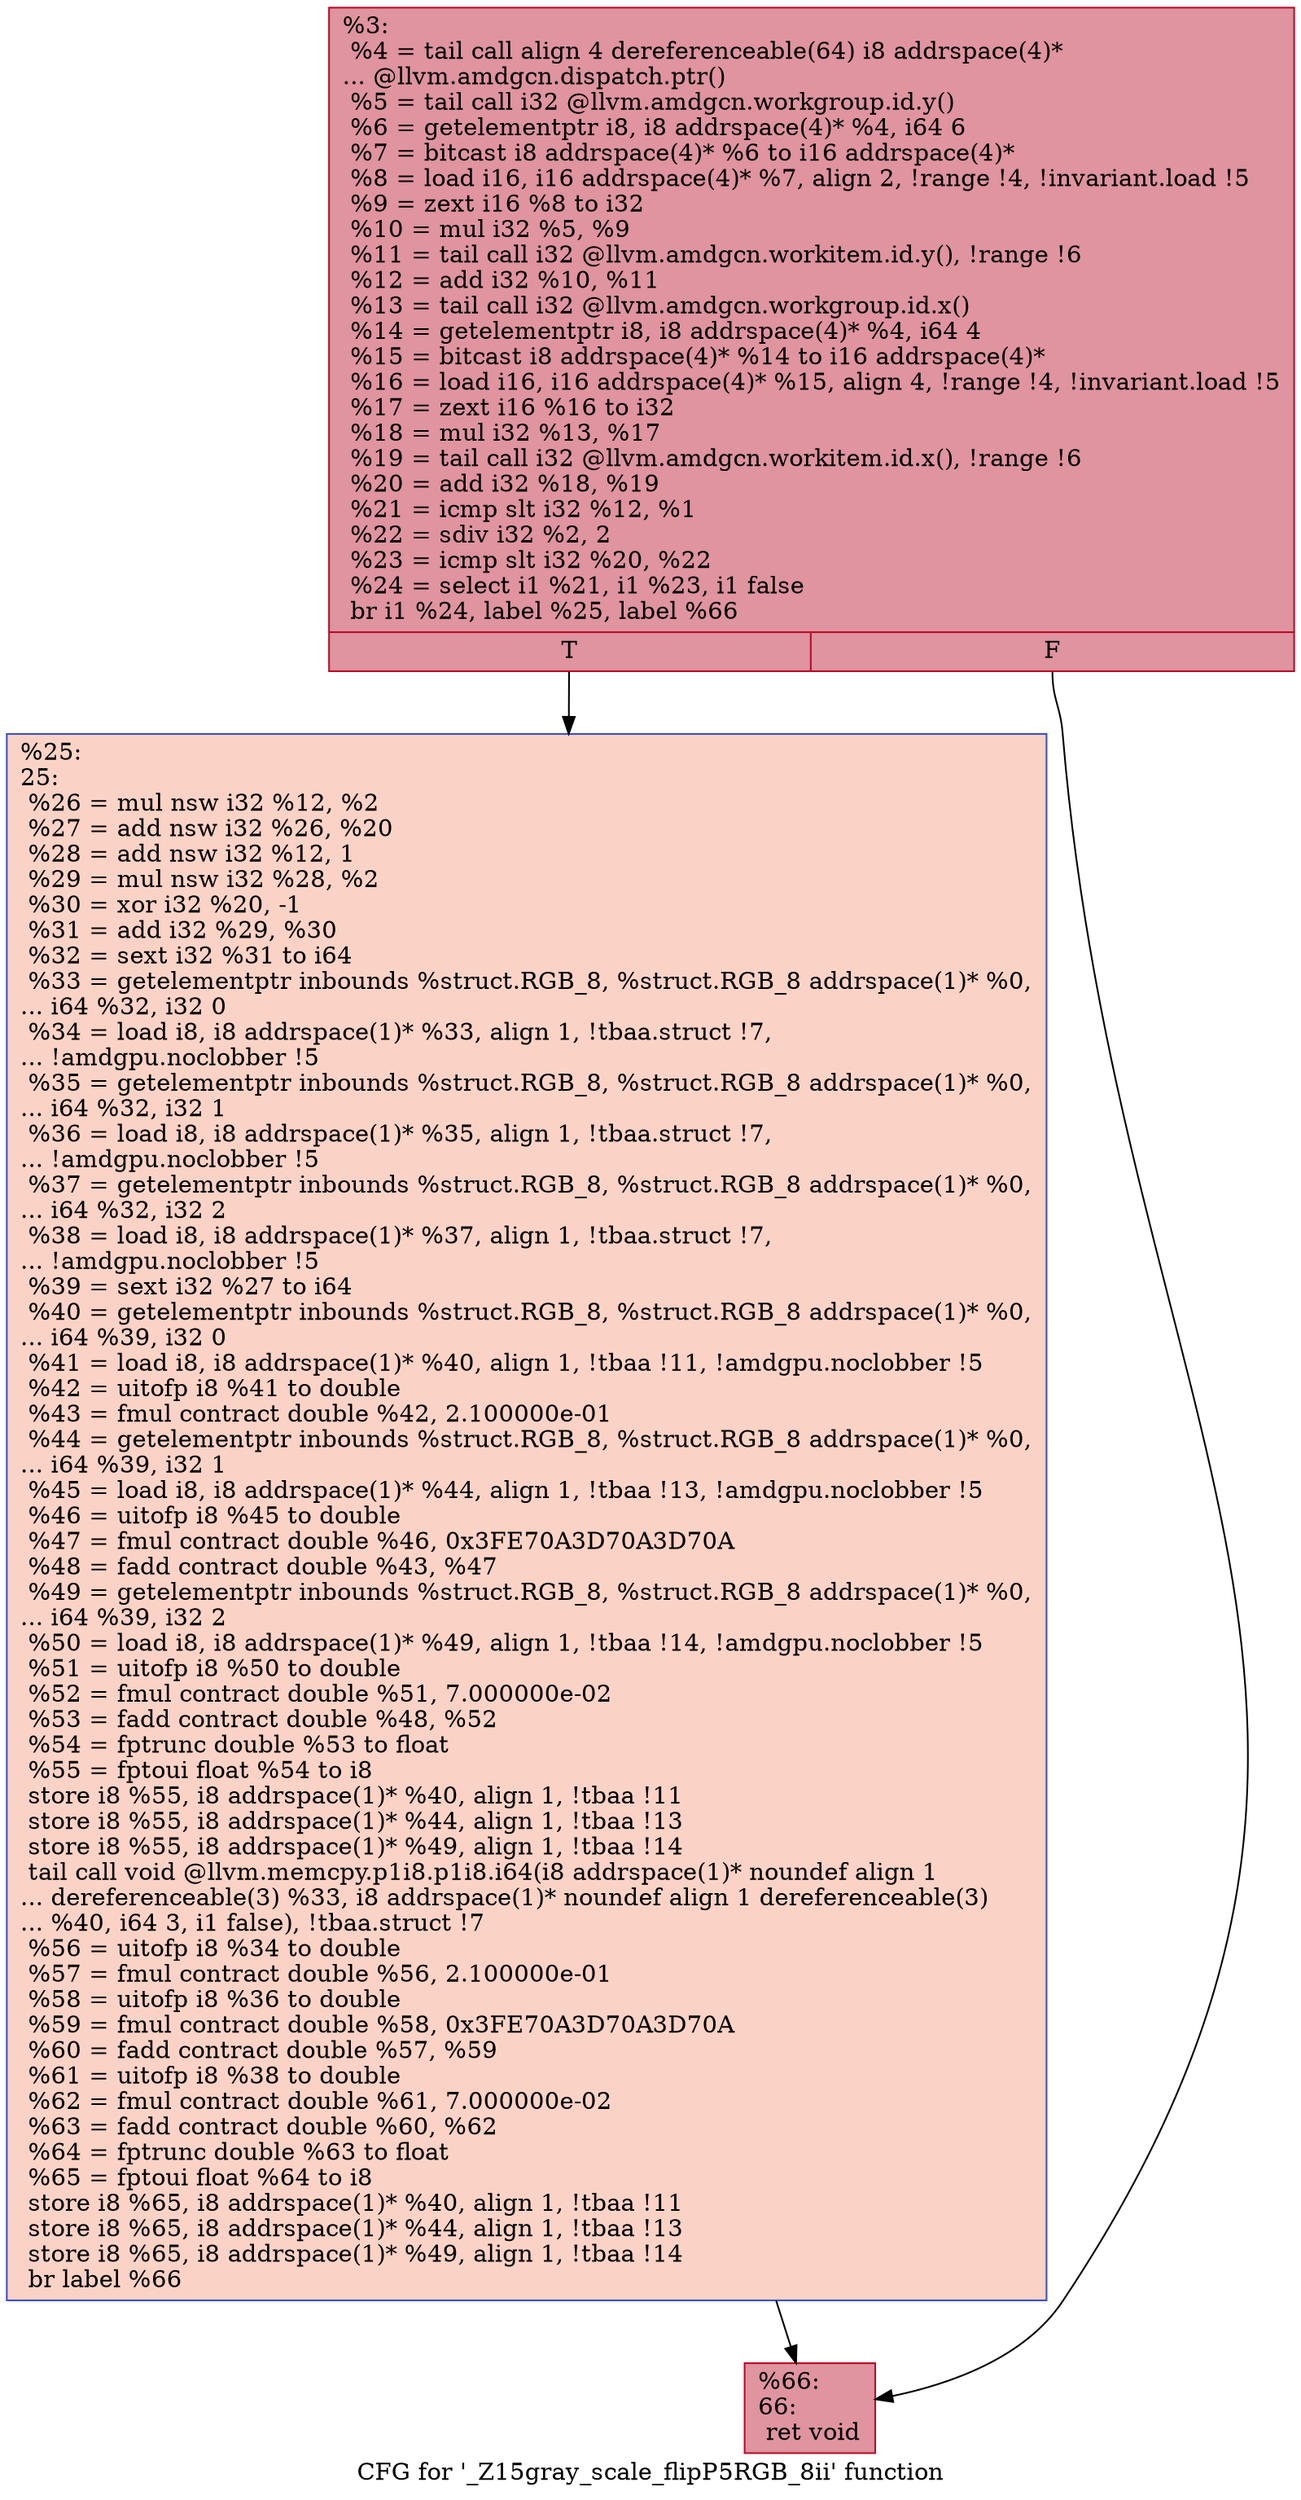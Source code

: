 digraph "CFG for '_Z15gray_scale_flipP5RGB_8ii' function" {
	label="CFG for '_Z15gray_scale_flipP5RGB_8ii' function";

	Node0x570f710 [shape=record,color="#b70d28ff", style=filled, fillcolor="#b70d2870",label="{%3:\l  %4 = tail call align 4 dereferenceable(64) i8 addrspace(4)*\l... @llvm.amdgcn.dispatch.ptr()\l  %5 = tail call i32 @llvm.amdgcn.workgroup.id.y()\l  %6 = getelementptr i8, i8 addrspace(4)* %4, i64 6\l  %7 = bitcast i8 addrspace(4)* %6 to i16 addrspace(4)*\l  %8 = load i16, i16 addrspace(4)* %7, align 2, !range !4, !invariant.load !5\l  %9 = zext i16 %8 to i32\l  %10 = mul i32 %5, %9\l  %11 = tail call i32 @llvm.amdgcn.workitem.id.y(), !range !6\l  %12 = add i32 %10, %11\l  %13 = tail call i32 @llvm.amdgcn.workgroup.id.x()\l  %14 = getelementptr i8, i8 addrspace(4)* %4, i64 4\l  %15 = bitcast i8 addrspace(4)* %14 to i16 addrspace(4)*\l  %16 = load i16, i16 addrspace(4)* %15, align 4, !range !4, !invariant.load !5\l  %17 = zext i16 %16 to i32\l  %18 = mul i32 %13, %17\l  %19 = tail call i32 @llvm.amdgcn.workitem.id.x(), !range !6\l  %20 = add i32 %18, %19\l  %21 = icmp slt i32 %12, %1\l  %22 = sdiv i32 %2, 2\l  %23 = icmp slt i32 %20, %22\l  %24 = select i1 %21, i1 %23, i1 false\l  br i1 %24, label %25, label %66\l|{<s0>T|<s1>F}}"];
	Node0x570f710:s0 -> Node0x5715a20;
	Node0x570f710:s1 -> Node0x5715ab0;
	Node0x5715a20 [shape=record,color="#3d50c3ff", style=filled, fillcolor="#f59c7d70",label="{%25:\l25:                                               \l  %26 = mul nsw i32 %12, %2\l  %27 = add nsw i32 %26, %20\l  %28 = add nsw i32 %12, 1\l  %29 = mul nsw i32 %28, %2\l  %30 = xor i32 %20, -1\l  %31 = add i32 %29, %30\l  %32 = sext i32 %31 to i64\l  %33 = getelementptr inbounds %struct.RGB_8, %struct.RGB_8 addrspace(1)* %0,\l... i64 %32, i32 0\l  %34 = load i8, i8 addrspace(1)* %33, align 1, !tbaa.struct !7,\l... !amdgpu.noclobber !5\l  %35 = getelementptr inbounds %struct.RGB_8, %struct.RGB_8 addrspace(1)* %0,\l... i64 %32, i32 1\l  %36 = load i8, i8 addrspace(1)* %35, align 1, !tbaa.struct !7,\l... !amdgpu.noclobber !5\l  %37 = getelementptr inbounds %struct.RGB_8, %struct.RGB_8 addrspace(1)* %0,\l... i64 %32, i32 2\l  %38 = load i8, i8 addrspace(1)* %37, align 1, !tbaa.struct !7,\l... !amdgpu.noclobber !5\l  %39 = sext i32 %27 to i64\l  %40 = getelementptr inbounds %struct.RGB_8, %struct.RGB_8 addrspace(1)* %0,\l... i64 %39, i32 0\l  %41 = load i8, i8 addrspace(1)* %40, align 1, !tbaa !11, !amdgpu.noclobber !5\l  %42 = uitofp i8 %41 to double\l  %43 = fmul contract double %42, 2.100000e-01\l  %44 = getelementptr inbounds %struct.RGB_8, %struct.RGB_8 addrspace(1)* %0,\l... i64 %39, i32 1\l  %45 = load i8, i8 addrspace(1)* %44, align 1, !tbaa !13, !amdgpu.noclobber !5\l  %46 = uitofp i8 %45 to double\l  %47 = fmul contract double %46, 0x3FE70A3D70A3D70A\l  %48 = fadd contract double %43, %47\l  %49 = getelementptr inbounds %struct.RGB_8, %struct.RGB_8 addrspace(1)* %0,\l... i64 %39, i32 2\l  %50 = load i8, i8 addrspace(1)* %49, align 1, !tbaa !14, !amdgpu.noclobber !5\l  %51 = uitofp i8 %50 to double\l  %52 = fmul contract double %51, 7.000000e-02\l  %53 = fadd contract double %48, %52\l  %54 = fptrunc double %53 to float\l  %55 = fptoui float %54 to i8\l  store i8 %55, i8 addrspace(1)* %40, align 1, !tbaa !11\l  store i8 %55, i8 addrspace(1)* %44, align 1, !tbaa !13\l  store i8 %55, i8 addrspace(1)* %49, align 1, !tbaa !14\l  tail call void @llvm.memcpy.p1i8.p1i8.i64(i8 addrspace(1)* noundef align 1\l... dereferenceable(3) %33, i8 addrspace(1)* noundef align 1 dereferenceable(3)\l... %40, i64 3, i1 false), !tbaa.struct !7\l  %56 = uitofp i8 %34 to double\l  %57 = fmul contract double %56, 2.100000e-01\l  %58 = uitofp i8 %36 to double\l  %59 = fmul contract double %58, 0x3FE70A3D70A3D70A\l  %60 = fadd contract double %57, %59\l  %61 = uitofp i8 %38 to double\l  %62 = fmul contract double %61, 7.000000e-02\l  %63 = fadd contract double %60, %62\l  %64 = fptrunc double %63 to float\l  %65 = fptoui float %64 to i8\l  store i8 %65, i8 addrspace(1)* %40, align 1, !tbaa !11\l  store i8 %65, i8 addrspace(1)* %44, align 1, !tbaa !13\l  store i8 %65, i8 addrspace(1)* %49, align 1, !tbaa !14\l  br label %66\l}"];
	Node0x5715a20 -> Node0x5715ab0;
	Node0x5715ab0 [shape=record,color="#b70d28ff", style=filled, fillcolor="#b70d2870",label="{%66:\l66:                                               \l  ret void\l}"];
}
